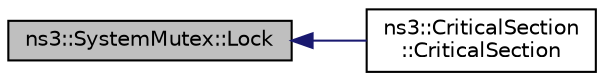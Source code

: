 digraph "ns3::SystemMutex::Lock"
{
  edge [fontname="Helvetica",fontsize="10",labelfontname="Helvetica",labelfontsize="10"];
  node [fontname="Helvetica",fontsize="10",shape=record];
  rankdir="LR";
  Node1 [label="ns3::SystemMutex::Lock",height=0.2,width=0.4,color="black", fillcolor="grey75", style="filled", fontcolor="black"];
  Node1 -> Node2 [dir="back",color="midnightblue",fontsize="10",style="solid"];
  Node2 [label="ns3::CriticalSection\l::CriticalSection",height=0.2,width=0.4,color="black", fillcolor="white", style="filled",URL="$d0/d35/classns3_1_1CriticalSection.html#a35704dd8cd5640871670bd52f6ba6bad"];
}
